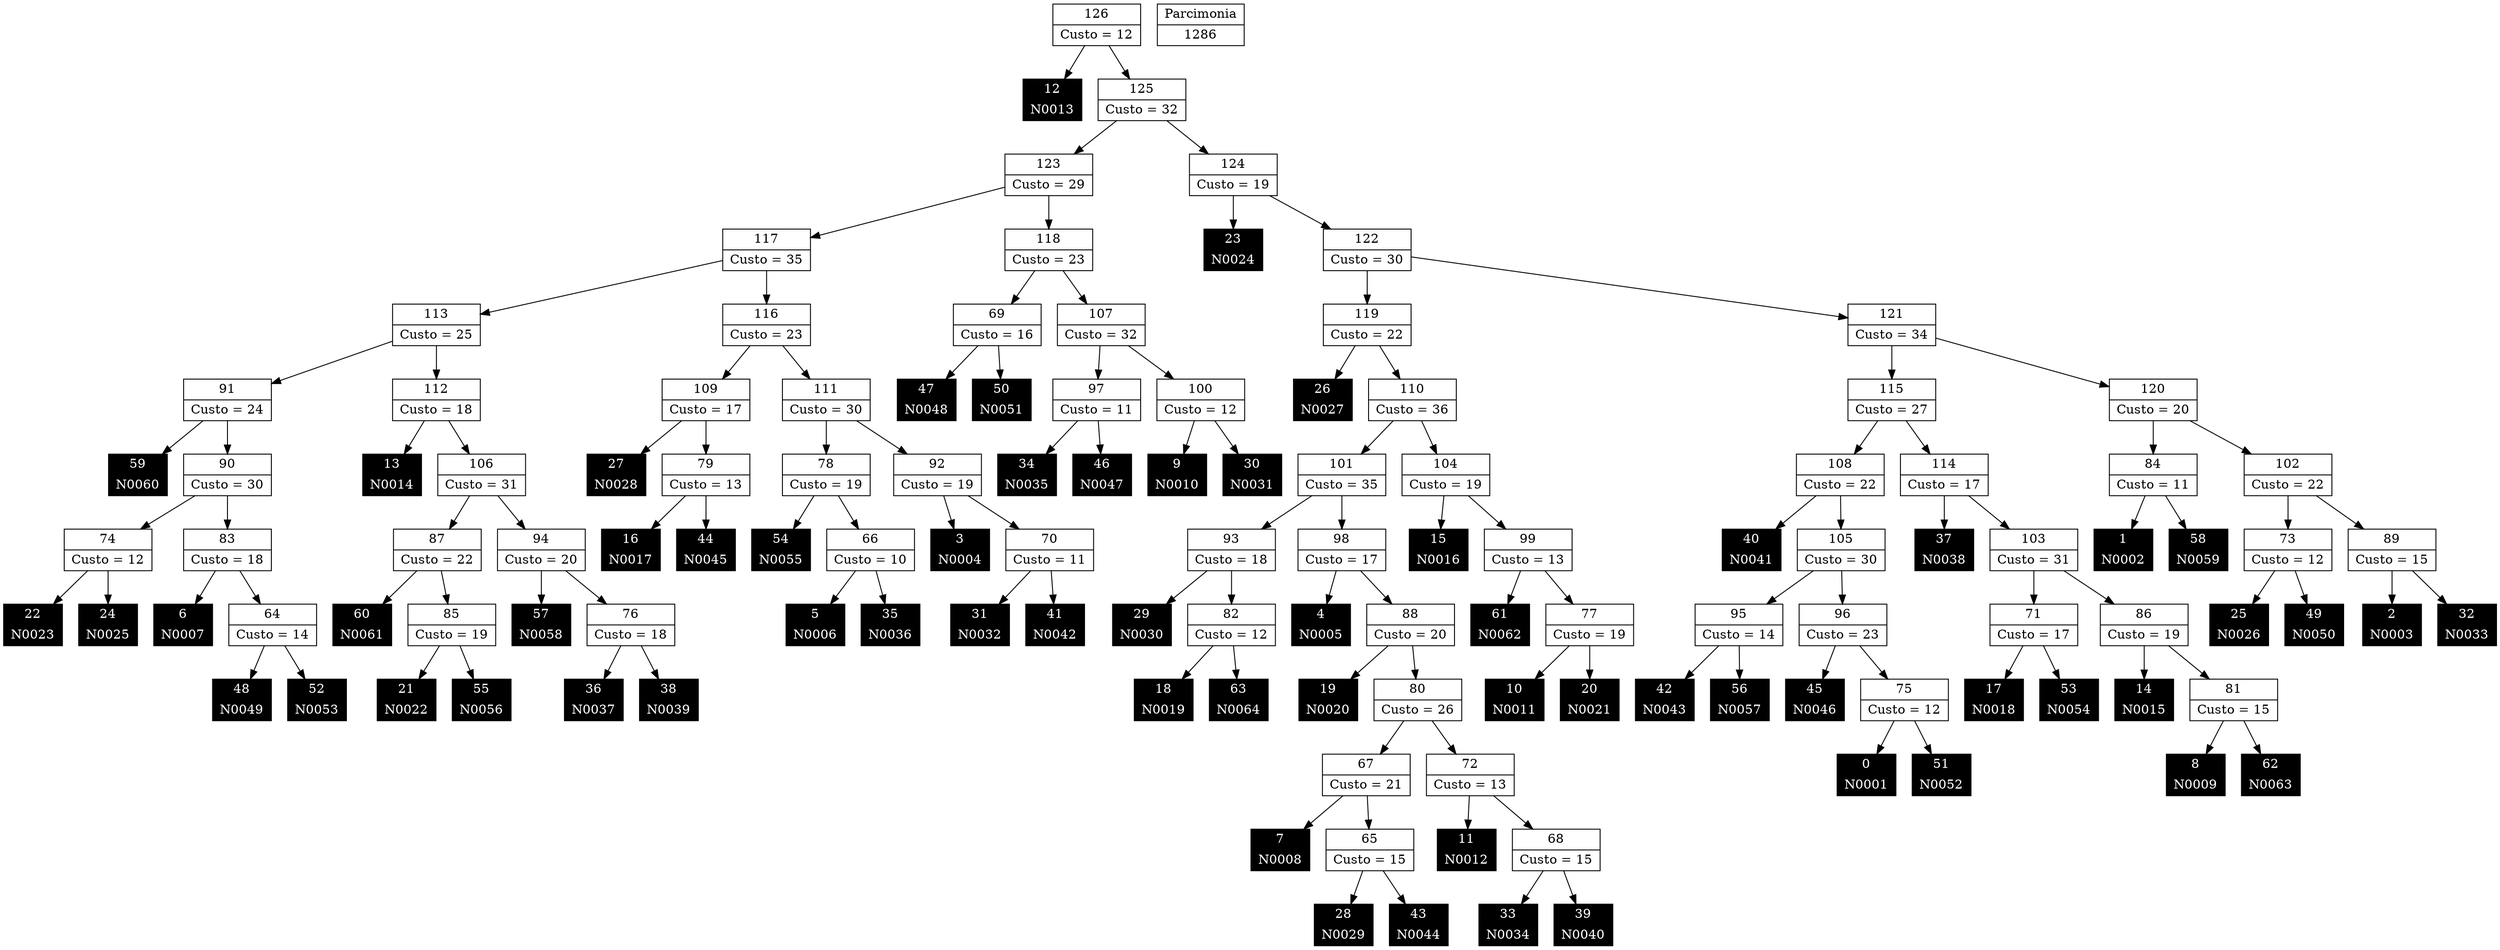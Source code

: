 Digraph G {
0 [shape="record", label="{0 | N0001}",style=filled, color=black, fontcolor=white,fontsize=14, height=0.5]
1 [shape="record", label="{1 | N0002}",style=filled, color=black, fontcolor=white,fontsize=14, height=0.5]
2 [shape="record", label="{2 | N0003}",style=filled, color=black, fontcolor=white,fontsize=14, height=0.5]
3 [shape="record", label="{3 | N0004}",style=filled, color=black, fontcolor=white,fontsize=14, height=0.5]
4 [shape="record", label="{4 | N0005}",style=filled, color=black, fontcolor=white,fontsize=14, height=0.5]
5 [shape="record", label="{5 | N0006}",style=filled, color=black, fontcolor=white,fontsize=14, height=0.5]
6 [shape="record", label="{6 | N0007}",style=filled, color=black, fontcolor=white,fontsize=14, height=0.5]
7 [shape="record", label="{7 | N0008}",style=filled, color=black, fontcolor=white,fontsize=14, height=0.5]
8 [shape="record", label="{8 | N0009}",style=filled, color=black, fontcolor=white,fontsize=14, height=0.5]
9 [shape="record", label="{9 | N0010}",style=filled, color=black, fontcolor=white,fontsize=14, height=0.5]
10 [shape="record", label="{10 | N0011}",style=filled, color=black, fontcolor=white,fontsize=14, height=0.5]
11 [shape="record", label="{11 | N0012}",style=filled, color=black, fontcolor=white,fontsize=14, height=0.5]
12 [shape="record", label="{12 | N0013}",style=filled, color=black, fontcolor=white,fontsize=14, height=0.5]
13 [shape="record", label="{13 | N0014}",style=filled, color=black, fontcolor=white,fontsize=14, height=0.5]
14 [shape="record", label="{14 | N0015}",style=filled, color=black, fontcolor=white,fontsize=14, height=0.5]
15 [shape="record", label="{15 | N0016}",style=filled, color=black, fontcolor=white,fontsize=14, height=0.5]
16 [shape="record", label="{16 | N0017}",style=filled, color=black, fontcolor=white,fontsize=14, height=0.5]
17 [shape="record", label="{17 | N0018}",style=filled, color=black, fontcolor=white,fontsize=14, height=0.5]
18 [shape="record", label="{18 | N0019}",style=filled, color=black, fontcolor=white,fontsize=14, height=0.5]
19 [shape="record", label="{19 | N0020}",style=filled, color=black, fontcolor=white,fontsize=14, height=0.5]
20 [shape="record", label="{20 | N0021}",style=filled, color=black, fontcolor=white,fontsize=14, height=0.5]
21 [shape="record", label="{21 | N0022}",style=filled, color=black, fontcolor=white,fontsize=14, height=0.5]
22 [shape="record", label="{22 | N0023}",style=filled, color=black, fontcolor=white,fontsize=14, height=0.5]
23 [shape="record", label="{23 | N0024}",style=filled, color=black, fontcolor=white,fontsize=14, height=0.5]
24 [shape="record", label="{24 | N0025}",style=filled, color=black, fontcolor=white,fontsize=14, height=0.5]
25 [shape="record", label="{25 | N0026}",style=filled, color=black, fontcolor=white,fontsize=14, height=0.5]
26 [shape="record", label="{26 | N0027}",style=filled, color=black, fontcolor=white,fontsize=14, height=0.5]
27 [shape="record", label="{27 | N0028}",style=filled, color=black, fontcolor=white,fontsize=14, height=0.5]
28 [shape="record", label="{28 | N0029}",style=filled, color=black, fontcolor=white,fontsize=14, height=0.5]
29 [shape="record", label="{29 | N0030}",style=filled, color=black, fontcolor=white,fontsize=14, height=0.5]
30 [shape="record", label="{30 | N0031}",style=filled, color=black, fontcolor=white,fontsize=14, height=0.5]
31 [shape="record", label="{31 | N0032}",style=filled, color=black, fontcolor=white,fontsize=14, height=0.5]
32 [shape="record", label="{32 | N0033}",style=filled, color=black, fontcolor=white,fontsize=14, height=0.5]
33 [shape="record", label="{33 | N0034}",style=filled, color=black, fontcolor=white,fontsize=14, height=0.5]
34 [shape="record", label="{34 | N0035}",style=filled, color=black, fontcolor=white,fontsize=14, height=0.5]
35 [shape="record", label="{35 | N0036}",style=filled, color=black, fontcolor=white,fontsize=14, height=0.5]
36 [shape="record", label="{36 | N0037}",style=filled, color=black, fontcolor=white,fontsize=14, height=0.5]
37 [shape="record", label="{37 | N0038}",style=filled, color=black, fontcolor=white,fontsize=14, height=0.5]
38 [shape="record", label="{38 | N0039}",style=filled, color=black, fontcolor=white,fontsize=14, height=0.5]
39 [shape="record", label="{39 | N0040}",style=filled, color=black, fontcolor=white,fontsize=14, height=0.5]
40 [shape="record", label="{40 | N0041}",style=filled, color=black, fontcolor=white,fontsize=14, height=0.5]
41 [shape="record", label="{41 | N0042}",style=filled, color=black, fontcolor=white,fontsize=14, height=0.5]
42 [shape="record", label="{42 | N0043}",style=filled, color=black, fontcolor=white,fontsize=14, height=0.5]
43 [shape="record", label="{43 | N0044}",style=filled, color=black, fontcolor=white,fontsize=14, height=0.5]
44 [shape="record", label="{44 | N0045}",style=filled, color=black, fontcolor=white,fontsize=14, height=0.5]
45 [shape="record", label="{45 | N0046}",style=filled, color=black, fontcolor=white,fontsize=14, height=0.5]
46 [shape="record", label="{46 | N0047}",style=filled, color=black, fontcolor=white,fontsize=14, height=0.5]
47 [shape="record", label="{47 | N0048}",style=filled, color=black, fontcolor=white,fontsize=14, height=0.5]
48 [shape="record", label="{48 | N0049}",style=filled, color=black, fontcolor=white,fontsize=14, height=0.5]
49 [shape="record", label="{49 | N0050}",style=filled, color=black, fontcolor=white,fontsize=14, height=0.5]
50 [shape="record", label="{50 | N0051}",style=filled, color=black, fontcolor=white,fontsize=14, height=0.5]
51 [shape="record", label="{51 | N0052}",style=filled, color=black, fontcolor=white,fontsize=14, height=0.5]
52 [shape="record", label="{52 | N0053}",style=filled, color=black, fontcolor=white,fontsize=14, height=0.5]
53 [shape="record", label="{53 | N0054}",style=filled, color=black, fontcolor=white,fontsize=14, height=0.5]
54 [shape="record", label="{54 | N0055}",style=filled, color=black, fontcolor=white,fontsize=14, height=0.5]
55 [shape="record", label="{55 | N0056}",style=filled, color=black, fontcolor=white,fontsize=14, height=0.5]
56 [shape="record", label="{56 | N0057}",style=filled, color=black, fontcolor=white,fontsize=14, height=0.5]
57 [shape="record", label="{57 | N0058}",style=filled, color=black, fontcolor=white,fontsize=14, height=0.5]
58 [shape="record", label="{58 | N0059}",style=filled, color=black, fontcolor=white,fontsize=14, height=0.5]
59 [shape="record", label="{59 | N0060}",style=filled, color=black, fontcolor=white,fontsize=14, height=0.5]
60 [shape="record", label="{60 | N0061}",style=filled, color=black, fontcolor=white,fontsize=14, height=0.5]
61 [shape="record", label="{61 | N0062}",style=filled, color=black, fontcolor=white,fontsize=14, height=0.5]
62 [shape="record", label="{62 | N0063}",style=filled, color=black, fontcolor=white,fontsize=14, height=0.5]
63 [shape="record", label="{63 | N0064}",style=filled, color=black, fontcolor=white,fontsize=14, height=0.5]
64 [shape="record", label="{64|Custo = 14}"]
65 [shape="record", label="{65|Custo = 15}"]
66 [shape="record", label="{66|Custo = 10}"]
67 [shape="record", label="{67|Custo = 21}"]
68 [shape="record", label="{68|Custo = 15}"]
69 [shape="record", label="{69|Custo = 16}"]
70 [shape="record", label="{70|Custo = 11}"]
71 [shape="record", label="{71|Custo = 17}"]
72 [shape="record", label="{72|Custo = 13}"]
73 [shape="record", label="{73|Custo = 12}"]
74 [shape="record", label="{74|Custo = 12}"]
75 [shape="record", label="{75|Custo = 12}"]
76 [shape="record", label="{76|Custo = 18}"]
77 [shape="record", label="{77|Custo = 19}"]
78 [shape="record", label="{78|Custo = 19}"]
79 [shape="record", label="{79|Custo = 13}"]
80 [shape="record", label="{80|Custo = 26}"]
81 [shape="record", label="{81|Custo = 15}"]
82 [shape="record", label="{82|Custo = 12}"]
83 [shape="record", label="{83|Custo = 18}"]
84 [shape="record", label="{84|Custo = 11}"]
85 [shape="record", label="{85|Custo = 19}"]
86 [shape="record", label="{86|Custo = 19}"]
87 [shape="record", label="{87|Custo = 22}"]
88 [shape="record", label="{88|Custo = 20}"]
89 [shape="record", label="{89|Custo = 15}"]
90 [shape="record", label="{90|Custo = 30}"]
91 [shape="record", label="{91|Custo = 24}"]
92 [shape="record", label="{92|Custo = 19}"]
93 [shape="record", label="{93|Custo = 18}"]
94 [shape="record", label="{94|Custo = 20}"]
95 [shape="record", label="{95|Custo = 14}"]
96 [shape="record", label="{96|Custo = 23}"]
97 [shape="record", label="{97|Custo = 11}"]
98 [shape="record", label="{98|Custo = 17}"]
99 [shape="record", label="{99|Custo = 13}"]
100 [shape="record", label="{100|Custo = 12}"]
101 [shape="record", label="{101|Custo = 35}"]
102 [shape="record", label="{102|Custo = 22}"]
103 [shape="record", label="{103|Custo = 31}"]
104 [shape="record", label="{104|Custo = 19}"]
105 [shape="record", label="{105|Custo = 30}"]
106 [shape="record", label="{106|Custo = 31}"]
107 [shape="record", label="{107|Custo = 32}"]
108 [shape="record", label="{108|Custo = 22}"]
109 [shape="record", label="{109|Custo = 17}"]
110 [shape="record", label="{110|Custo = 36}"]
111 [shape="record", label="{111|Custo = 30}"]
112 [shape="record", label="{112|Custo = 18}"]
113 [shape="record", label="{113|Custo = 25}"]
114 [shape="record", label="{114|Custo = 17}"]
115 [shape="record", label="{115|Custo = 27}"]
116 [shape="record", label="{116|Custo = 23}"]
117 [shape="record", label="{117|Custo = 35}"]
118 [shape="record", label="{118|Custo = 23}"]
119 [shape="record", label="{119|Custo = 22}"]
120 [shape="record", label="{120|Custo = 20}"]
121 [shape="record", label="{121|Custo = 34}"]
122 [shape="record", label="{122|Custo = 30}"]
123 [shape="record", label="{123|Custo = 29}"]
124 [shape="record", label="{124|Custo = 19}"]
125 [shape="record", label="{125|Custo = 32}"]
126 [shape="record", label="{126|Custo = 12}"]

64->52
64->48
65->43
65->28
66->35
66->5
67->65
67->7
68->39
68->33
69->50
69->47
70->41
70->31
71->53
71->17
72->68
72->11
73->49
73->25
74->24
74->22
75->51
75->0
76->38
76->36
77->20
77->10
78->66
78->54
79->44
79->16
80->72
80->67
81->62
81->8
82->63
82->18
83->64
83->6
84->58
84->1
85->55
85->21
86->81
86->14
87->85
87->60
88->80
88->19
89->32
89->2
90->83
90->74
91->90
91->59
92->70
92->3
93->82
93->29
94->76
94->57
95->56
95->42
96->75
96->45
97->46
97->34
98->88
98->4
99->77
99->61
100->30
100->9
101->98
101->93
102->89
102->73
103->86
103->71
104->99
104->15
105->96
105->95
106->94
106->87
107->100
107->97
108->105
108->40
109->79
109->27
110->104
110->101
111->92
111->78
112->106
112->13
113->112
113->91
114->103
114->37
115->114
115->108
116->111
116->109
117->116
117->113
118->107
118->69
119->110
119->26
120->102
120->84
121->120
121->115
122->121
122->119
123->118
123->117
124->122
124->23
125->124
125->123
126->125
126->12

1286 [shape="record", label="{Parcimonia|1286}"]
}